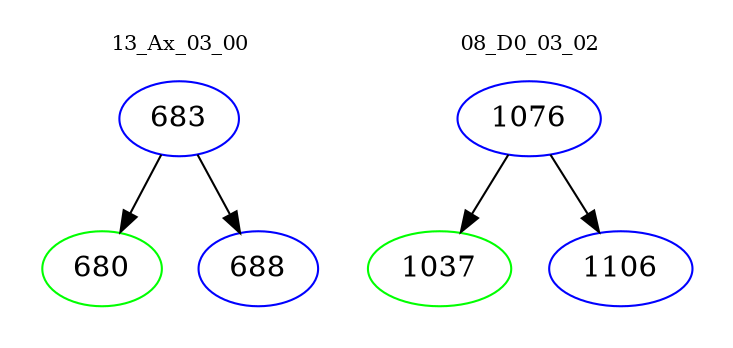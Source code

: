 digraph{
subgraph cluster_0 {
color = white
label = "13_Ax_03_00";
fontsize=10;
T0_683 [label="683", color="blue"]
T0_683 -> T0_680 [color="black"]
T0_680 [label="680", color="green"]
T0_683 -> T0_688 [color="black"]
T0_688 [label="688", color="blue"]
}
subgraph cluster_1 {
color = white
label = "08_D0_03_02";
fontsize=10;
T1_1076 [label="1076", color="blue"]
T1_1076 -> T1_1037 [color="black"]
T1_1037 [label="1037", color="green"]
T1_1076 -> T1_1106 [color="black"]
T1_1106 [label="1106", color="blue"]
}
}
